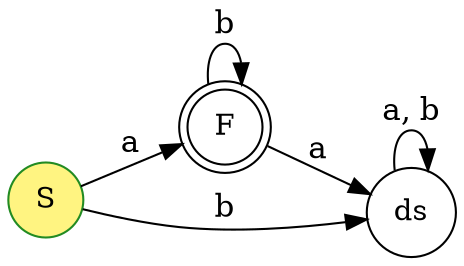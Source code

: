 digraph G {
    rankdir="LR";
    F [label="F", shape="doublecircle", color="black"];
    S [label="S", fillcolor="#ffea037F", style="filled", shape="circle", color="forestgreen"];
    ds [label="ds", shape="circle", color="black"];
    S -> F [label="a", fontsize=15];
    S -> ds [label="b", fontsize=15];
    F -> ds [label="a", fontsize=15];
    F -> F [label="b", fontsize=15];
    ds -> ds [label="a, b", fontsize=15];
}
